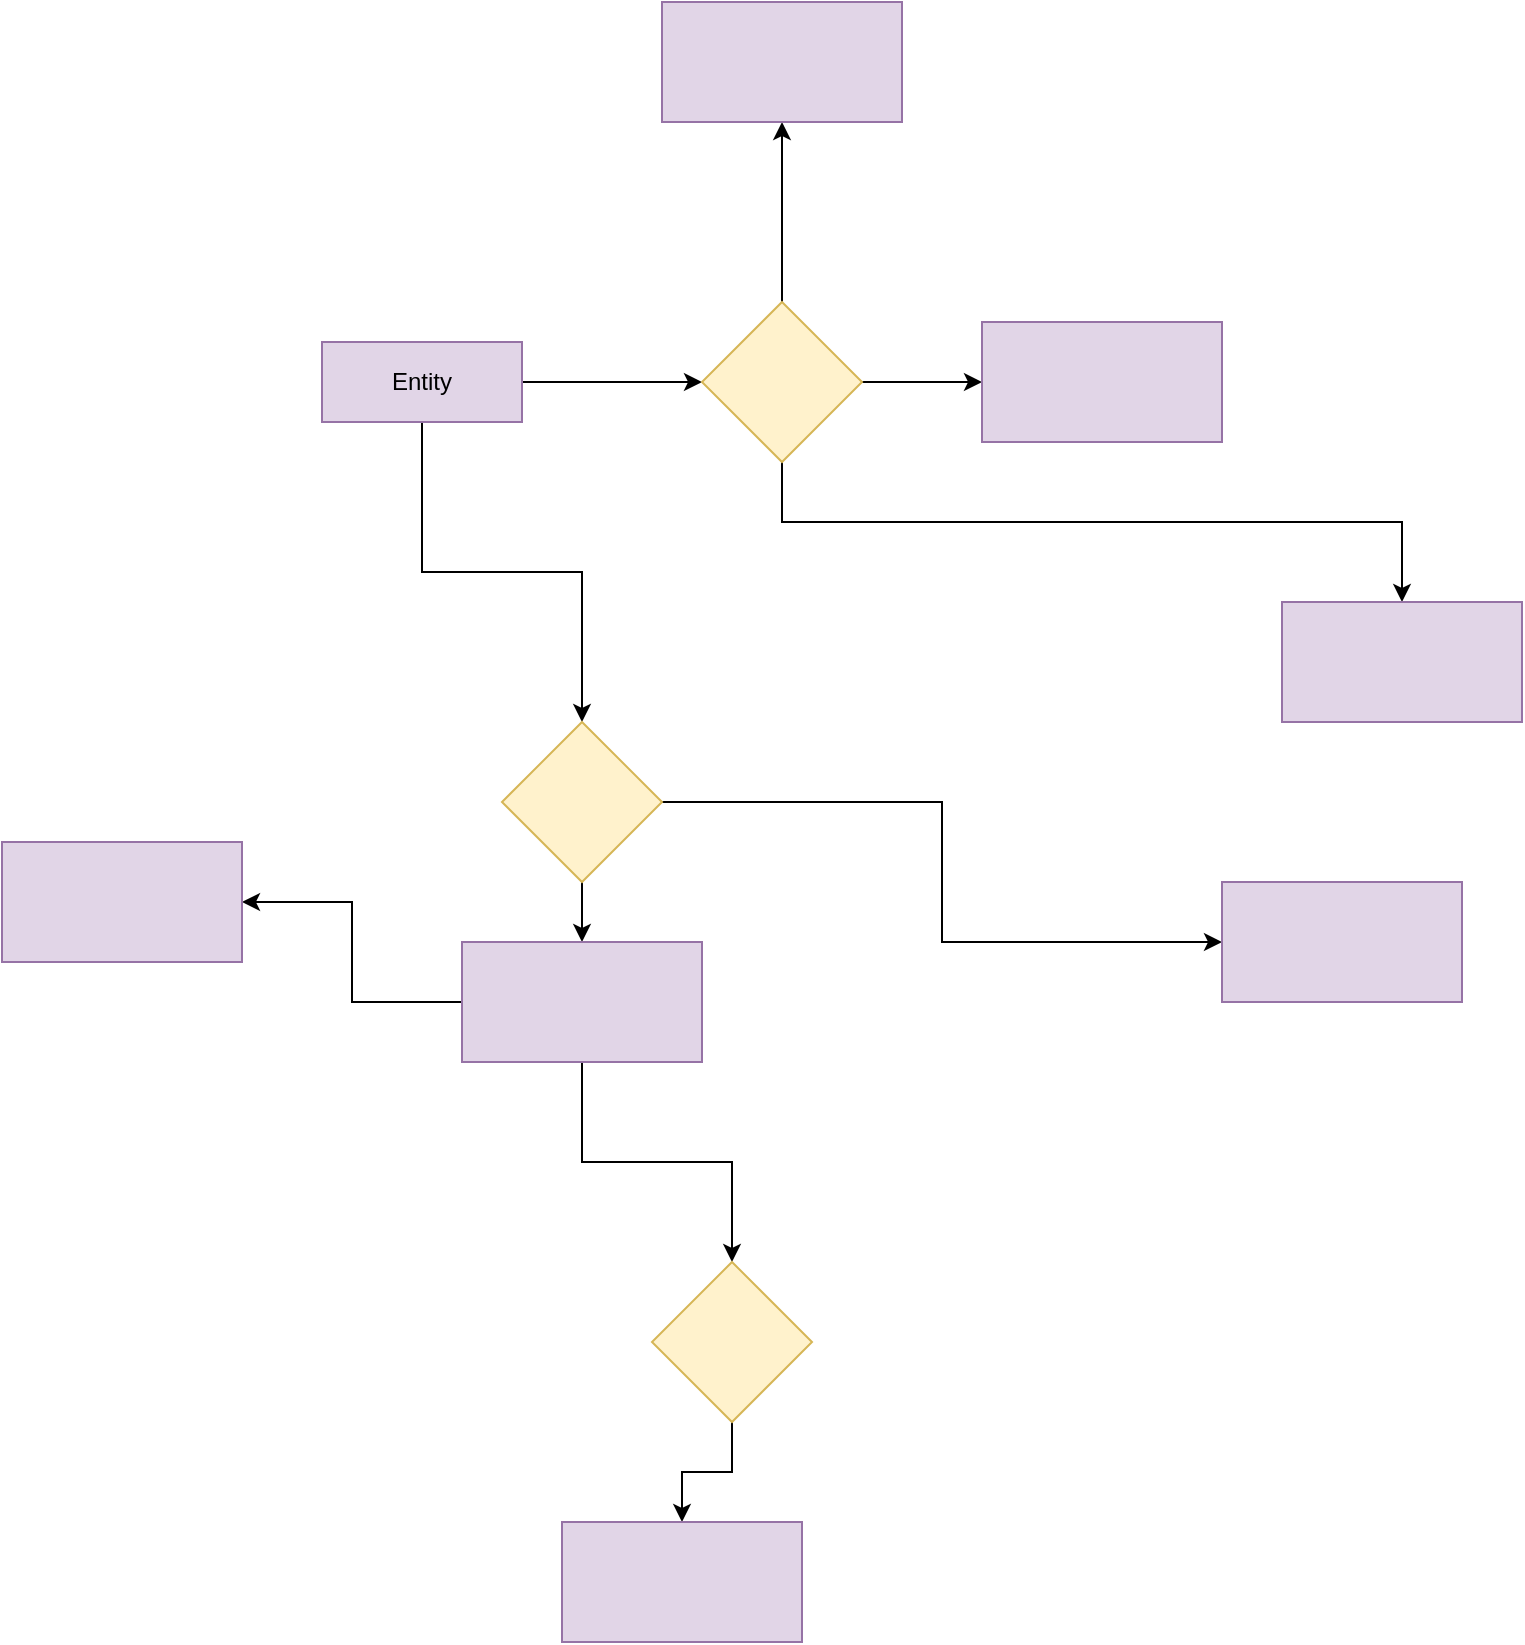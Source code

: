 <mxfile version="24.7.1" type="github">
  <diagram name="Page-1" id="9AGfDl3BzURnccEknEte">
    <mxGraphModel dx="1313" dy="1923" grid="1" gridSize="10" guides="1" tooltips="1" connect="1" arrows="1" fold="1" page="1" pageScale="1" pageWidth="827" pageHeight="1169" math="0" shadow="0">
      <root>
        <mxCell id="0" />
        <mxCell id="1" parent="0" />
        <mxCell id="iEev2yGXQLcQOngh1b3Z-3" value="" style="edgeStyle=orthogonalEdgeStyle;rounded=0;orthogonalLoop=1;jettySize=auto;html=1;" edge="1" parent="1" source="iEev2yGXQLcQOngh1b3Z-1" target="iEev2yGXQLcQOngh1b3Z-2">
          <mxGeometry relative="1" as="geometry" />
        </mxCell>
        <mxCell id="iEev2yGXQLcQOngh1b3Z-15" value="" style="edgeStyle=orthogonalEdgeStyle;rounded=0;orthogonalLoop=1;jettySize=auto;html=1;" edge="1" parent="1" source="iEev2yGXQLcQOngh1b3Z-1" target="iEev2yGXQLcQOngh1b3Z-14">
          <mxGeometry relative="1" as="geometry" />
        </mxCell>
        <mxCell id="iEev2yGXQLcQOngh1b3Z-1" value="Entity" style="whiteSpace=wrap;html=1;align=center;fillColor=#e1d5e7;strokeColor=#9673a6;" vertex="1" parent="1">
          <mxGeometry x="180" y="130" width="100" height="40" as="geometry" />
        </mxCell>
        <mxCell id="iEev2yGXQLcQOngh1b3Z-5" value="" style="edgeStyle=orthogonalEdgeStyle;rounded=0;orthogonalLoop=1;jettySize=auto;html=1;" edge="1" parent="1" source="iEev2yGXQLcQOngh1b3Z-2" target="iEev2yGXQLcQOngh1b3Z-4">
          <mxGeometry relative="1" as="geometry" />
        </mxCell>
        <mxCell id="iEev2yGXQLcQOngh1b3Z-7" value="" style="edgeStyle=orthogonalEdgeStyle;rounded=0;orthogonalLoop=1;jettySize=auto;html=1;" edge="1" parent="1" source="iEev2yGXQLcQOngh1b3Z-2" target="iEev2yGXQLcQOngh1b3Z-6">
          <mxGeometry relative="1" as="geometry" />
        </mxCell>
        <mxCell id="iEev2yGXQLcQOngh1b3Z-9" value="" style="edgeStyle=orthogonalEdgeStyle;rounded=0;orthogonalLoop=1;jettySize=auto;html=1;" edge="1" parent="1" source="iEev2yGXQLcQOngh1b3Z-2" target="iEev2yGXQLcQOngh1b3Z-8">
          <mxGeometry relative="1" as="geometry">
            <Array as="points">
              <mxPoint x="410" y="220" />
              <mxPoint x="720" y="220" />
            </Array>
          </mxGeometry>
        </mxCell>
        <mxCell id="iEev2yGXQLcQOngh1b3Z-2" value="" style="rhombus;whiteSpace=wrap;html=1;fillColor=#fff2cc;strokeColor=#d6b656;" vertex="1" parent="1">
          <mxGeometry x="370" y="110" width="80" height="80" as="geometry" />
        </mxCell>
        <mxCell id="iEev2yGXQLcQOngh1b3Z-4" value="" style="whiteSpace=wrap;html=1;fillColor=#e1d5e7;strokeColor=#9673a6;" vertex="1" parent="1">
          <mxGeometry x="350" y="-40" width="120" height="60" as="geometry" />
        </mxCell>
        <mxCell id="iEev2yGXQLcQOngh1b3Z-6" value="" style="whiteSpace=wrap;html=1;fillColor=#e1d5e7;strokeColor=#9673a6;" vertex="1" parent="1">
          <mxGeometry x="510" y="120" width="120" height="60" as="geometry" />
        </mxCell>
        <mxCell id="iEev2yGXQLcQOngh1b3Z-8" value="" style="whiteSpace=wrap;html=1;fillColor=#e1d5e7;strokeColor=#9673a6;" vertex="1" parent="1">
          <mxGeometry x="660" y="260" width="120" height="60" as="geometry" />
        </mxCell>
        <mxCell id="iEev2yGXQLcQOngh1b3Z-17" value="" style="edgeStyle=orthogonalEdgeStyle;rounded=0;orthogonalLoop=1;jettySize=auto;html=1;" edge="1" parent="1" source="iEev2yGXQLcQOngh1b3Z-14" target="iEev2yGXQLcQOngh1b3Z-16">
          <mxGeometry relative="1" as="geometry" />
        </mxCell>
        <mxCell id="iEev2yGXQLcQOngh1b3Z-19" value="" style="edgeStyle=orthogonalEdgeStyle;rounded=0;orthogonalLoop=1;jettySize=auto;html=1;" edge="1" parent="1" source="iEev2yGXQLcQOngh1b3Z-14" target="iEev2yGXQLcQOngh1b3Z-18">
          <mxGeometry relative="1" as="geometry" />
        </mxCell>
        <mxCell id="iEev2yGXQLcQOngh1b3Z-14" value="" style="rhombus;whiteSpace=wrap;html=1;fillColor=#fff2cc;strokeColor=#d6b656;" vertex="1" parent="1">
          <mxGeometry x="270" y="320" width="80" height="80" as="geometry" />
        </mxCell>
        <mxCell id="iEev2yGXQLcQOngh1b3Z-16" value="" style="whiteSpace=wrap;html=1;fillColor=#e1d5e7;strokeColor=#9673a6;" vertex="1" parent="1">
          <mxGeometry x="630" y="400" width="120" height="60" as="geometry" />
        </mxCell>
        <mxCell id="iEev2yGXQLcQOngh1b3Z-21" value="" style="edgeStyle=orthogonalEdgeStyle;rounded=0;orthogonalLoop=1;jettySize=auto;html=1;" edge="1" parent="1" source="iEev2yGXQLcQOngh1b3Z-18" target="iEev2yGXQLcQOngh1b3Z-20">
          <mxGeometry relative="1" as="geometry" />
        </mxCell>
        <mxCell id="iEev2yGXQLcQOngh1b3Z-23" value="" style="edgeStyle=orthogonalEdgeStyle;rounded=0;orthogonalLoop=1;jettySize=auto;html=1;" edge="1" parent="1" source="iEev2yGXQLcQOngh1b3Z-18" target="iEev2yGXQLcQOngh1b3Z-22">
          <mxGeometry relative="1" as="geometry" />
        </mxCell>
        <mxCell id="iEev2yGXQLcQOngh1b3Z-18" value="" style="whiteSpace=wrap;html=1;fillColor=#e1d5e7;strokeColor=#9673a6;" vertex="1" parent="1">
          <mxGeometry x="250" y="430" width="120" height="60" as="geometry" />
        </mxCell>
        <mxCell id="iEev2yGXQLcQOngh1b3Z-20" value="" style="whiteSpace=wrap;html=1;fillColor=#e1d5e7;strokeColor=#9673a6;" vertex="1" parent="1">
          <mxGeometry x="20" y="380" width="120" height="60" as="geometry" />
        </mxCell>
        <mxCell id="iEev2yGXQLcQOngh1b3Z-25" value="" style="edgeStyle=orthogonalEdgeStyle;rounded=0;orthogonalLoop=1;jettySize=auto;html=1;" edge="1" parent="1" source="iEev2yGXQLcQOngh1b3Z-22" target="iEev2yGXQLcQOngh1b3Z-24">
          <mxGeometry relative="1" as="geometry" />
        </mxCell>
        <mxCell id="iEev2yGXQLcQOngh1b3Z-22" value="" style="rhombus;whiteSpace=wrap;html=1;fillColor=#fff2cc;strokeColor=#d6b656;" vertex="1" parent="1">
          <mxGeometry x="345" y="590" width="80" height="80" as="geometry" />
        </mxCell>
        <mxCell id="iEev2yGXQLcQOngh1b3Z-24" value="" style="whiteSpace=wrap;html=1;fillColor=#e1d5e7;strokeColor=#9673a6;" vertex="1" parent="1">
          <mxGeometry x="300" y="720" width="120" height="60" as="geometry" />
        </mxCell>
      </root>
    </mxGraphModel>
  </diagram>
</mxfile>
